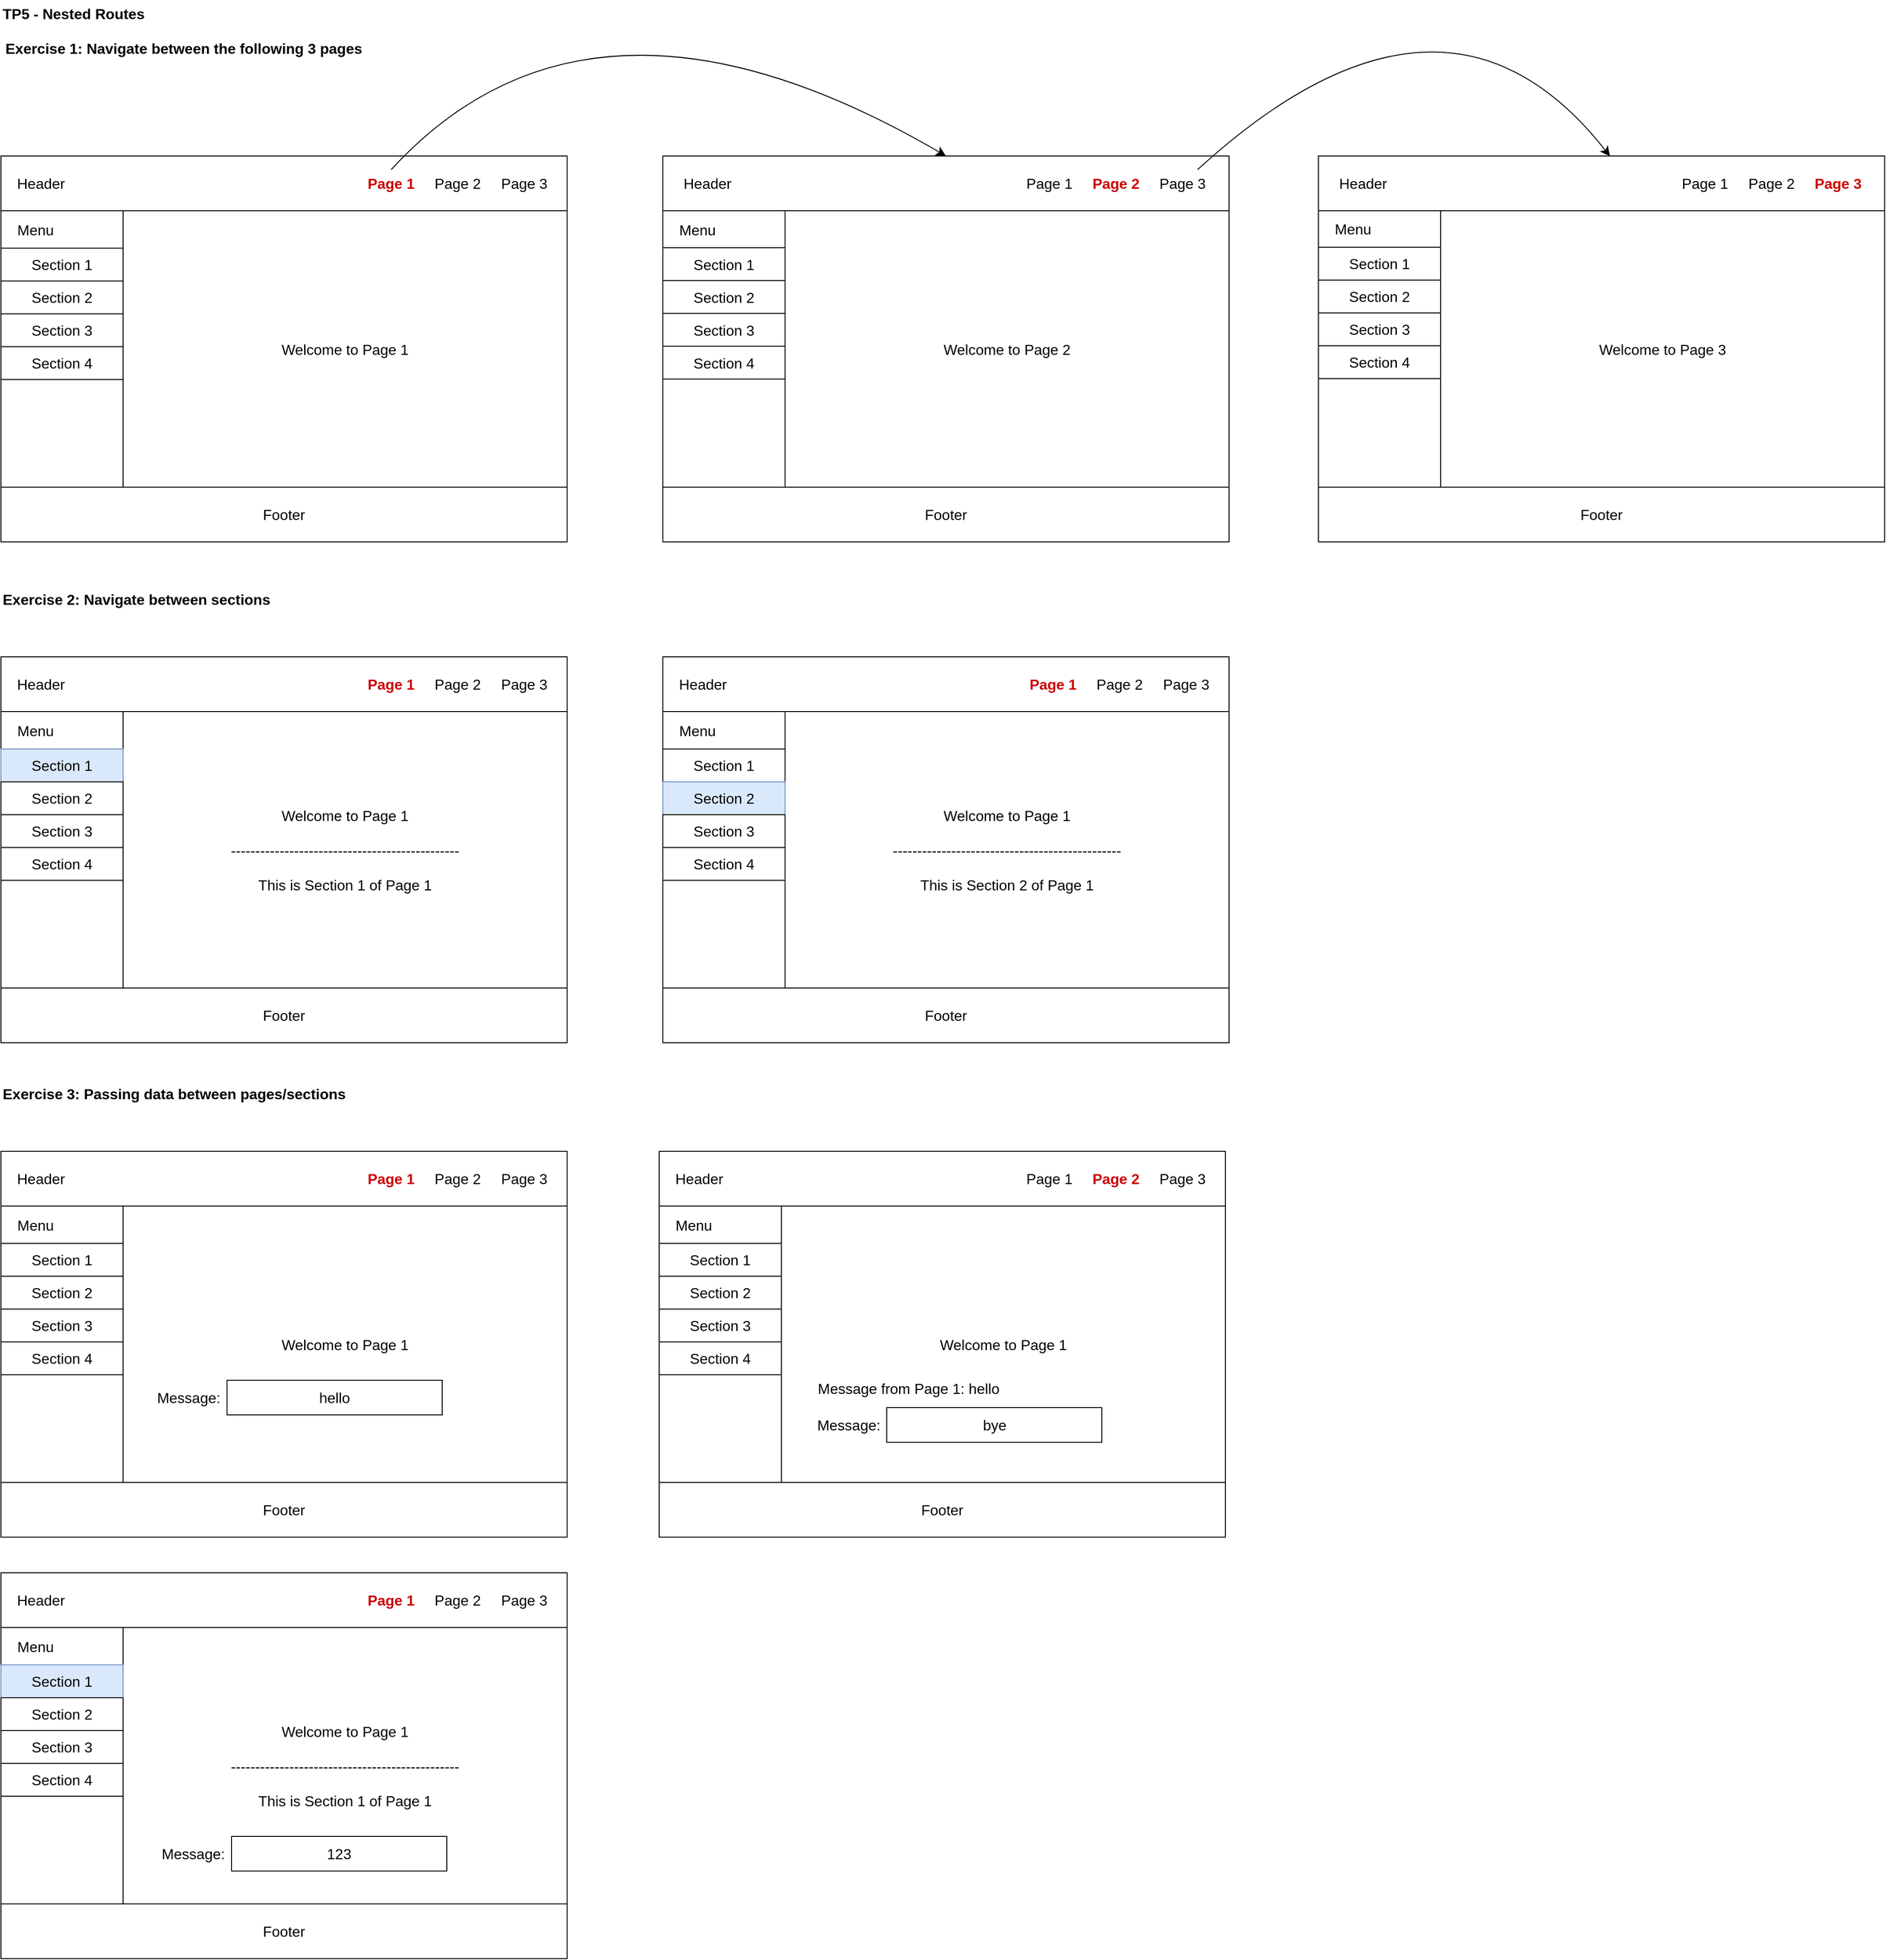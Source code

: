 <mxfile version="20.8.10" type="device"><diagram name="Page-1" id="HAjurfXwAb8U0C5EK2-W"><mxGraphModel dx="1480" dy="1186" grid="0" gridSize="10" guides="1" tooltips="1" connect="1" arrows="1" fold="1" page="0" pageScale="1" pageWidth="827" pageHeight="1169" math="0" shadow="0"><root><mxCell id="0"/><mxCell id="1" parent="0"/><mxCell id="55dLa9W22PT6XGCcYvkK-1" value="" style="rounded=0;whiteSpace=wrap;html=1;fontSize=16;" vertex="1" parent="1"><mxGeometry x="-14" y="4" width="621" height="60" as="geometry"/></mxCell><mxCell id="55dLa9W22PT6XGCcYvkK-2" value="" style="rounded=0;whiteSpace=wrap;html=1;fontSize=16;" vertex="1" parent="1"><mxGeometry x="-14" y="64" width="134" height="303" as="geometry"/></mxCell><mxCell id="55dLa9W22PT6XGCcYvkK-3" value="Welcome to Page 1" style="rounded=0;whiteSpace=wrap;html=1;fontSize=16;" vertex="1" parent="1"><mxGeometry x="120" y="64" width="487" height="303" as="geometry"/></mxCell><mxCell id="55dLa9W22PT6XGCcYvkK-4" value="Footer" style="rounded=0;whiteSpace=wrap;html=1;fontSize=16;" vertex="1" parent="1"><mxGeometry x="-14" y="367" width="621" height="60" as="geometry"/></mxCell><mxCell id="55dLa9W22PT6XGCcYvkK-5" value="" style="rounded=0;whiteSpace=wrap;html=1;fontSize=16;" vertex="1" parent="1"><mxGeometry x="712" y="4" width="621" height="60" as="geometry"/></mxCell><mxCell id="55dLa9W22PT6XGCcYvkK-6" value="" style="rounded=0;whiteSpace=wrap;html=1;fontSize=16;" vertex="1" parent="1"><mxGeometry x="712" y="64" width="134" height="303" as="geometry"/></mxCell><mxCell id="55dLa9W22PT6XGCcYvkK-7" value="Welcome to Page 2" style="rounded=0;whiteSpace=wrap;html=1;fontSize=16;" vertex="1" parent="1"><mxGeometry x="846" y="64" width="487" height="303" as="geometry"/></mxCell><mxCell id="55dLa9W22PT6XGCcYvkK-8" value="Footer" style="rounded=0;whiteSpace=wrap;html=1;fontSize=16;" vertex="1" parent="1"><mxGeometry x="712" y="367" width="621" height="60" as="geometry"/></mxCell><mxCell id="55dLa9W22PT6XGCcYvkK-9" value="" style="endArrow=classic;html=1;rounded=0;fontSize=12;startSize=8;endSize=8;curved=1;exitX=0.5;exitY=0;exitDx=0;exitDy=0;entryX=0.5;entryY=0;entryDx=0;entryDy=0;" edge="1" parent="1" source="55dLa9W22PT6XGCcYvkK-15" target="55dLa9W22PT6XGCcYvkK-5"><mxGeometry width="50" height="50" relative="1" as="geometry"><mxPoint x="608" y="216" as="sourcePoint"/><mxPoint x="658" y="166" as="targetPoint"/><Array as="points"><mxPoint x="635" y="-222"/></Array></mxGeometry></mxCell><mxCell id="55dLa9W22PT6XGCcYvkK-10" value="Header" style="text;html=1;strokeColor=none;fillColor=none;align=center;verticalAlign=middle;whiteSpace=wrap;rounded=0;fontSize=16;" vertex="1" parent="1"><mxGeometry y="19" width="60" height="30" as="geometry"/></mxCell><mxCell id="55dLa9W22PT6XGCcYvkK-11" value="Header" style="text;html=1;strokeColor=none;fillColor=none;align=center;verticalAlign=middle;whiteSpace=wrap;rounded=0;fontSize=16;" vertex="1" parent="1"><mxGeometry x="731" y="19" width="60" height="30" as="geometry"/></mxCell><mxCell id="55dLa9W22PT6XGCcYvkK-12" value="Page 1" style="text;html=1;strokeColor=none;fillColor=none;align=center;verticalAlign=middle;whiteSpace=wrap;rounded=0;fontSize=16;" vertex="1" parent="1"><mxGeometry x="1106" y="19" width="60" height="30" as="geometry"/></mxCell><mxCell id="55dLa9W22PT6XGCcYvkK-13" value="Page 2" style="text;html=1;strokeColor=none;fillColor=none;align=center;verticalAlign=middle;whiteSpace=wrap;rounded=0;fontSize=16;fontStyle=1;fontColor=#CC0000;" vertex="1" parent="1"><mxGeometry x="1179" y="19" width="60" height="30" as="geometry"/></mxCell><mxCell id="55dLa9W22PT6XGCcYvkK-30" style="edgeStyle=none;curved=1;rounded=0;orthogonalLoop=1;jettySize=auto;html=1;entryX=0.515;entryY=0.006;entryDx=0;entryDy=0;fontSize=12;fontColor=#CC0000;startSize=8;endSize=8;entryPerimeter=0;" edge="1" parent="1" source="55dLa9W22PT6XGCcYvkK-14" target="55dLa9W22PT6XGCcYvkK-22"><mxGeometry relative="1" as="geometry"><Array as="points"><mxPoint x="1569" y="-228"/></Array></mxGeometry></mxCell><mxCell id="55dLa9W22PT6XGCcYvkK-14" value="Page 3" style="text;html=1;strokeColor=none;fillColor=none;align=center;verticalAlign=middle;whiteSpace=wrap;rounded=0;fontSize=16;" vertex="1" parent="1"><mxGeometry x="1252" y="19" width="60" height="30" as="geometry"/></mxCell><mxCell id="55dLa9W22PT6XGCcYvkK-15" value="Page 1" style="text;html=1;align=center;verticalAlign=middle;whiteSpace=wrap;rounded=0;fontSize=16;fontStyle=1;fontColor=#CC0000;" vertex="1" parent="1"><mxGeometry x="384" y="19" width="60" height="30" as="geometry"/></mxCell><mxCell id="55dLa9W22PT6XGCcYvkK-16" value="Page 2" style="text;html=1;strokeColor=none;fillColor=none;align=center;verticalAlign=middle;whiteSpace=wrap;rounded=0;fontSize=16;" vertex="1" parent="1"><mxGeometry x="457" y="19" width="60" height="30" as="geometry"/></mxCell><mxCell id="55dLa9W22PT6XGCcYvkK-17" value="Page 3" style="text;html=1;strokeColor=none;fillColor=none;align=center;verticalAlign=middle;whiteSpace=wrap;rounded=0;fontSize=16;" vertex="1" parent="1"><mxGeometry x="530" y="19" width="60" height="30" as="geometry"/></mxCell><mxCell id="55dLa9W22PT6XGCcYvkK-18" value="Exercise 1: Navigate between the following 3 pages" style="text;html=1;strokeColor=none;fillColor=none;align=left;verticalAlign=middle;whiteSpace=wrap;rounded=0;fontSize=16;fontColor=#000000;fontStyle=1" vertex="1" parent="1"><mxGeometry x="-11" y="-129" width="493" height="30" as="geometry"/></mxCell><mxCell id="55dLa9W22PT6XGCcYvkK-19" value="TP5 - Nested Routes&amp;nbsp;" style="text;html=1;strokeColor=none;fillColor=none;align=left;verticalAlign=middle;whiteSpace=wrap;rounded=0;fontSize=16;fontColor=#000000;fontStyle=1" vertex="1" parent="1"><mxGeometry x="-14" y="-167" width="224" height="30" as="geometry"/></mxCell><mxCell id="55dLa9W22PT6XGCcYvkK-20" value="Exercise 2: Navigate between sections" style="text;html=1;strokeColor=none;fillColor=none;align=left;verticalAlign=middle;whiteSpace=wrap;rounded=0;fontSize=16;fontColor=#000000;fontStyle=1" vertex="1" parent="1"><mxGeometry x="-14" y="475" width="467" height="30" as="geometry"/></mxCell><mxCell id="55dLa9W22PT6XGCcYvkK-22" value="" style="rounded=0;whiteSpace=wrap;html=1;fontSize=16;" vertex="1" parent="1"><mxGeometry x="1431" y="4" width="621" height="60" as="geometry"/></mxCell><mxCell id="55dLa9W22PT6XGCcYvkK-23" value="" style="rounded=0;whiteSpace=wrap;html=1;fontSize=16;" vertex="1" parent="1"><mxGeometry x="1431" y="64" width="134" height="303" as="geometry"/></mxCell><mxCell id="55dLa9W22PT6XGCcYvkK-24" value="Welcome to Page 3" style="rounded=0;whiteSpace=wrap;html=1;fontSize=16;" vertex="1" parent="1"><mxGeometry x="1565" y="64" width="487" height="303" as="geometry"/></mxCell><mxCell id="55dLa9W22PT6XGCcYvkK-25" value="Footer" style="rounded=0;whiteSpace=wrap;html=1;fontSize=16;" vertex="1" parent="1"><mxGeometry x="1431" y="367" width="621" height="60" as="geometry"/></mxCell><mxCell id="55dLa9W22PT6XGCcYvkK-26" value="Header" style="text;html=1;strokeColor=none;fillColor=none;align=center;verticalAlign=middle;whiteSpace=wrap;rounded=0;fontSize=16;" vertex="1" parent="1"><mxGeometry x="1450" y="19" width="60" height="30" as="geometry"/></mxCell><mxCell id="55dLa9W22PT6XGCcYvkK-27" value="Page 1" style="text;html=1;strokeColor=none;fillColor=none;align=center;verticalAlign=middle;whiteSpace=wrap;rounded=0;fontSize=16;" vertex="1" parent="1"><mxGeometry x="1825" y="19" width="60" height="30" as="geometry"/></mxCell><mxCell id="55dLa9W22PT6XGCcYvkK-28" value="Page 2" style="text;html=1;strokeColor=none;fillColor=none;align=center;verticalAlign=middle;whiteSpace=wrap;rounded=0;fontSize=16;fontStyle=0;fontColor=#000000;" vertex="1" parent="1"><mxGeometry x="1898" y="19" width="60" height="30" as="geometry"/></mxCell><mxCell id="55dLa9W22PT6XGCcYvkK-29" value="Page 3" style="text;html=1;strokeColor=none;fillColor=none;align=center;verticalAlign=middle;whiteSpace=wrap;rounded=0;fontSize=16;fontColor=#CC0000;fontStyle=1" vertex="1" parent="1"><mxGeometry x="1971" y="19" width="60" height="30" as="geometry"/></mxCell><mxCell id="55dLa9W22PT6XGCcYvkK-31" value="Section 1" style="rounded=0;whiteSpace=wrap;html=1;fontSize=16;fontColor=#000000;" vertex="1" parent="1"><mxGeometry x="-14" y="105" width="134" height="36" as="geometry"/></mxCell><mxCell id="55dLa9W22PT6XGCcYvkK-32" value="Menu" style="text;html=1;strokeColor=none;fillColor=none;align=center;verticalAlign=middle;whiteSpace=wrap;rounded=0;fontSize=16;fontColor=#000000;" vertex="1" parent="1"><mxGeometry x="-6" y="70" width="60" height="30" as="geometry"/></mxCell><mxCell id="55dLa9W22PT6XGCcYvkK-33" value="Section 2" style="rounded=0;whiteSpace=wrap;html=1;fontSize=16;fontColor=#000000;" vertex="1" parent="1"><mxGeometry x="-14" y="141" width="134" height="36" as="geometry"/></mxCell><mxCell id="55dLa9W22PT6XGCcYvkK-34" value="Section 3" style="rounded=0;whiteSpace=wrap;html=1;fontSize=16;fontColor=#000000;" vertex="1" parent="1"><mxGeometry x="-14" y="177" width="134" height="36" as="geometry"/></mxCell><mxCell id="55dLa9W22PT6XGCcYvkK-35" value="Section 4" style="rounded=0;whiteSpace=wrap;html=1;fontSize=16;fontColor=#000000;" vertex="1" parent="1"><mxGeometry x="-14" y="213" width="134" height="36" as="geometry"/></mxCell><mxCell id="55dLa9W22PT6XGCcYvkK-36" value="Section 1" style="rounded=0;whiteSpace=wrap;html=1;fontSize=16;fontColor=#000000;" vertex="1" parent="1"><mxGeometry x="712" y="104.5" width="134" height="36" as="geometry"/></mxCell><mxCell id="55dLa9W22PT6XGCcYvkK-37" value="Menu" style="text;html=1;strokeColor=none;fillColor=none;align=center;verticalAlign=middle;whiteSpace=wrap;rounded=0;fontSize=16;fontColor=#000000;" vertex="1" parent="1"><mxGeometry x="720" y="69.5" width="60" height="30" as="geometry"/></mxCell><mxCell id="55dLa9W22PT6XGCcYvkK-38" value="Section 2" style="rounded=0;whiteSpace=wrap;html=1;fontSize=16;fontColor=#000000;" vertex="1" parent="1"><mxGeometry x="712" y="140.5" width="134" height="36" as="geometry"/></mxCell><mxCell id="55dLa9W22PT6XGCcYvkK-39" value="Section 3" style="rounded=0;whiteSpace=wrap;html=1;fontSize=16;fontColor=#000000;" vertex="1" parent="1"><mxGeometry x="712" y="176.5" width="134" height="36" as="geometry"/></mxCell><mxCell id="55dLa9W22PT6XGCcYvkK-40" value="Section 4" style="rounded=0;whiteSpace=wrap;html=1;fontSize=16;fontColor=#000000;" vertex="1" parent="1"><mxGeometry x="712" y="212.5" width="134" height="36" as="geometry"/></mxCell><mxCell id="55dLa9W22PT6XGCcYvkK-41" value="Section 1" style="rounded=0;whiteSpace=wrap;html=1;fontSize=16;fontColor=#000000;" vertex="1" parent="1"><mxGeometry x="1431" y="104" width="134" height="36" as="geometry"/></mxCell><mxCell id="55dLa9W22PT6XGCcYvkK-42" value="Menu" style="text;html=1;strokeColor=none;fillColor=none;align=center;verticalAlign=middle;whiteSpace=wrap;rounded=0;fontSize=16;fontColor=#000000;" vertex="1" parent="1"><mxGeometry x="1439" y="69" width="60" height="30" as="geometry"/></mxCell><mxCell id="55dLa9W22PT6XGCcYvkK-43" value="Section 2" style="rounded=0;whiteSpace=wrap;html=1;fontSize=16;fontColor=#000000;" vertex="1" parent="1"><mxGeometry x="1431" y="140" width="134" height="36" as="geometry"/></mxCell><mxCell id="55dLa9W22PT6XGCcYvkK-44" value="Section 3" style="rounded=0;whiteSpace=wrap;html=1;fontSize=16;fontColor=#000000;" vertex="1" parent="1"><mxGeometry x="1431" y="176" width="134" height="36" as="geometry"/></mxCell><mxCell id="55dLa9W22PT6XGCcYvkK-45" value="Section 4" style="rounded=0;whiteSpace=wrap;html=1;fontSize=16;fontColor=#000000;" vertex="1" parent="1"><mxGeometry x="1431" y="212" width="134" height="36" as="geometry"/></mxCell><mxCell id="55dLa9W22PT6XGCcYvkK-46" value="" style="rounded=0;whiteSpace=wrap;html=1;fontSize=16;" vertex="1" parent="1"><mxGeometry x="-14" y="553" width="621" height="60" as="geometry"/></mxCell><mxCell id="55dLa9W22PT6XGCcYvkK-47" value="" style="rounded=0;whiteSpace=wrap;html=1;fontSize=16;" vertex="1" parent="1"><mxGeometry x="-14" y="613" width="134" height="303" as="geometry"/></mxCell><mxCell id="55dLa9W22PT6XGCcYvkK-48" value="Welcome to Page 1&lt;br&gt;&lt;br&gt;-----------------------------------------------&lt;br&gt;&lt;br&gt;This is Section 1 of Page 1" style="rounded=0;whiteSpace=wrap;html=1;fontSize=16;" vertex="1" parent="1"><mxGeometry x="120" y="613" width="487" height="303" as="geometry"/></mxCell><mxCell id="55dLa9W22PT6XGCcYvkK-49" value="Footer" style="rounded=0;whiteSpace=wrap;html=1;fontSize=16;" vertex="1" parent="1"><mxGeometry x="-14" y="916" width="621" height="60" as="geometry"/></mxCell><mxCell id="55dLa9W22PT6XGCcYvkK-50" value="Header" style="text;html=1;strokeColor=none;fillColor=none;align=center;verticalAlign=middle;whiteSpace=wrap;rounded=0;fontSize=16;" vertex="1" parent="1"><mxGeometry y="568" width="60" height="30" as="geometry"/></mxCell><mxCell id="55dLa9W22PT6XGCcYvkK-51" value="Page 1" style="text;html=1;align=center;verticalAlign=middle;whiteSpace=wrap;rounded=0;fontSize=16;fontStyle=1;fontColor=#CC0000;" vertex="1" parent="1"><mxGeometry x="384" y="568" width="60" height="30" as="geometry"/></mxCell><mxCell id="55dLa9W22PT6XGCcYvkK-52" value="Page 2" style="text;html=1;strokeColor=none;fillColor=none;align=center;verticalAlign=middle;whiteSpace=wrap;rounded=0;fontSize=16;" vertex="1" parent="1"><mxGeometry x="457" y="568" width="60" height="30" as="geometry"/></mxCell><mxCell id="55dLa9W22PT6XGCcYvkK-53" value="Page 3" style="text;html=1;strokeColor=none;fillColor=none;align=center;verticalAlign=middle;whiteSpace=wrap;rounded=0;fontSize=16;" vertex="1" parent="1"><mxGeometry x="530" y="568" width="60" height="30" as="geometry"/></mxCell><mxCell id="55dLa9W22PT6XGCcYvkK-54" value="Section 1" style="rounded=0;whiteSpace=wrap;html=1;fontSize=16;fillColor=#dae8fc;strokeColor=#6c8ebf;" vertex="1" parent="1"><mxGeometry x="-14" y="654" width="134" height="36" as="geometry"/></mxCell><mxCell id="55dLa9W22PT6XGCcYvkK-55" value="Menu" style="text;html=1;strokeColor=none;fillColor=none;align=center;verticalAlign=middle;whiteSpace=wrap;rounded=0;fontSize=16;fontColor=#000000;" vertex="1" parent="1"><mxGeometry x="-6" y="619" width="60" height="30" as="geometry"/></mxCell><mxCell id="55dLa9W22PT6XGCcYvkK-56" value="Section 2" style="rounded=0;whiteSpace=wrap;html=1;fontSize=16;fontColor=#000000;" vertex="1" parent="1"><mxGeometry x="-14" y="690" width="134" height="36" as="geometry"/></mxCell><mxCell id="55dLa9W22PT6XGCcYvkK-57" value="Section 3" style="rounded=0;whiteSpace=wrap;html=1;fontSize=16;fontColor=#000000;" vertex="1" parent="1"><mxGeometry x="-14" y="726" width="134" height="36" as="geometry"/></mxCell><mxCell id="55dLa9W22PT6XGCcYvkK-58" value="Section 4" style="rounded=0;whiteSpace=wrap;html=1;fontSize=16;fontColor=#000000;" vertex="1" parent="1"><mxGeometry x="-14" y="762" width="134" height="36" as="geometry"/></mxCell><mxCell id="55dLa9W22PT6XGCcYvkK-59" value="" style="rounded=0;whiteSpace=wrap;html=1;fontSize=16;" vertex="1" parent="1"><mxGeometry x="712" y="553" width="621" height="60" as="geometry"/></mxCell><mxCell id="55dLa9W22PT6XGCcYvkK-60" value="" style="rounded=0;whiteSpace=wrap;html=1;fontSize=16;" vertex="1" parent="1"><mxGeometry x="712" y="613" width="134" height="303" as="geometry"/></mxCell><mxCell id="55dLa9W22PT6XGCcYvkK-61" value="Welcome to Page 1&lt;br&gt;&lt;br&gt;-----------------------------------------------&lt;br&gt;&lt;br&gt;This is Section 2 of Page 1" style="rounded=0;whiteSpace=wrap;html=1;fontSize=16;" vertex="1" parent="1"><mxGeometry x="846" y="613" width="487" height="303" as="geometry"/></mxCell><mxCell id="55dLa9W22PT6XGCcYvkK-62" value="Footer" style="rounded=0;whiteSpace=wrap;html=1;fontSize=16;" vertex="1" parent="1"><mxGeometry x="712" y="916" width="621" height="60" as="geometry"/></mxCell><mxCell id="55dLa9W22PT6XGCcYvkK-63" value="Header" style="text;html=1;strokeColor=none;fillColor=none;align=center;verticalAlign=middle;whiteSpace=wrap;rounded=0;fontSize=16;" vertex="1" parent="1"><mxGeometry x="726" y="568" width="60" height="30" as="geometry"/></mxCell><mxCell id="55dLa9W22PT6XGCcYvkK-64" value="Page 1" style="text;html=1;align=center;verticalAlign=middle;whiteSpace=wrap;rounded=0;fontSize=16;fontStyle=1;fontColor=#CC0000;" vertex="1" parent="1"><mxGeometry x="1110" y="568" width="60" height="30" as="geometry"/></mxCell><mxCell id="55dLa9W22PT6XGCcYvkK-65" value="Page 2" style="text;html=1;strokeColor=none;fillColor=none;align=center;verticalAlign=middle;whiteSpace=wrap;rounded=0;fontSize=16;" vertex="1" parent="1"><mxGeometry x="1183" y="568" width="60" height="30" as="geometry"/></mxCell><mxCell id="55dLa9W22PT6XGCcYvkK-66" value="Page 3" style="text;html=1;strokeColor=none;fillColor=none;align=center;verticalAlign=middle;whiteSpace=wrap;rounded=0;fontSize=16;" vertex="1" parent="1"><mxGeometry x="1256" y="568" width="60" height="30" as="geometry"/></mxCell><mxCell id="55dLa9W22PT6XGCcYvkK-67" value="Section 1" style="rounded=0;whiteSpace=wrap;html=1;fontSize=16;" vertex="1" parent="1"><mxGeometry x="712" y="654" width="134" height="36" as="geometry"/></mxCell><mxCell id="55dLa9W22PT6XGCcYvkK-68" value="Menu" style="text;html=1;strokeColor=none;fillColor=none;align=center;verticalAlign=middle;whiteSpace=wrap;rounded=0;fontSize=16;fontColor=#000000;" vertex="1" parent="1"><mxGeometry x="720" y="619" width="60" height="30" as="geometry"/></mxCell><mxCell id="55dLa9W22PT6XGCcYvkK-69" value="Section 2" style="rounded=0;whiteSpace=wrap;html=1;fontSize=16;fillColor=#dae8fc;strokeColor=#6c8ebf;" vertex="1" parent="1"><mxGeometry x="712" y="690" width="134" height="36" as="geometry"/></mxCell><mxCell id="55dLa9W22PT6XGCcYvkK-70" value="Section 3" style="rounded=0;whiteSpace=wrap;html=1;fontSize=16;fontColor=#000000;" vertex="1" parent="1"><mxGeometry x="712" y="726" width="134" height="36" as="geometry"/></mxCell><mxCell id="55dLa9W22PT6XGCcYvkK-71" value="Section 4" style="rounded=0;whiteSpace=wrap;html=1;fontSize=16;fontColor=#000000;" vertex="1" parent="1"><mxGeometry x="712" y="762" width="134" height="36" as="geometry"/></mxCell><mxCell id="55dLa9W22PT6XGCcYvkK-72" value="Exercise 3: Passing data between pages/sections" style="text;html=1;strokeColor=none;fillColor=none;align=left;verticalAlign=middle;whiteSpace=wrap;rounded=0;fontSize=16;fontColor=#000000;fontStyle=1" vertex="1" parent="1"><mxGeometry x="-14" y="1017" width="467" height="30" as="geometry"/></mxCell><mxCell id="55dLa9W22PT6XGCcYvkK-73" value="" style="rounded=0;whiteSpace=wrap;html=1;fontSize=16;" vertex="1" parent="1"><mxGeometry x="-14" y="1095" width="621" height="60" as="geometry"/></mxCell><mxCell id="55dLa9W22PT6XGCcYvkK-74" value="" style="rounded=0;whiteSpace=wrap;html=1;fontSize=16;" vertex="1" parent="1"><mxGeometry x="-14" y="1155" width="134" height="303" as="geometry"/></mxCell><mxCell id="55dLa9W22PT6XGCcYvkK-75" value="Welcome to Page 1" style="rounded=0;whiteSpace=wrap;html=1;fontSize=16;" vertex="1" parent="1"><mxGeometry x="120" y="1155" width="487" height="303" as="geometry"/></mxCell><mxCell id="55dLa9W22PT6XGCcYvkK-76" value="Footer" style="rounded=0;whiteSpace=wrap;html=1;fontSize=16;" vertex="1" parent="1"><mxGeometry x="-14" y="1458" width="621" height="60" as="geometry"/></mxCell><mxCell id="55dLa9W22PT6XGCcYvkK-77" value="Header" style="text;html=1;strokeColor=none;fillColor=none;align=center;verticalAlign=middle;whiteSpace=wrap;rounded=0;fontSize=16;" vertex="1" parent="1"><mxGeometry y="1110" width="60" height="30" as="geometry"/></mxCell><mxCell id="55dLa9W22PT6XGCcYvkK-78" value="Page 1" style="text;html=1;align=center;verticalAlign=middle;whiteSpace=wrap;rounded=0;fontSize=16;fontStyle=1;fontColor=#CC0000;" vertex="1" parent="1"><mxGeometry x="384" y="1110" width="60" height="30" as="geometry"/></mxCell><mxCell id="55dLa9W22PT6XGCcYvkK-79" value="Page 2" style="text;html=1;strokeColor=none;fillColor=none;align=center;verticalAlign=middle;whiteSpace=wrap;rounded=0;fontSize=16;" vertex="1" parent="1"><mxGeometry x="457" y="1110" width="60" height="30" as="geometry"/></mxCell><mxCell id="55dLa9W22PT6XGCcYvkK-80" value="Page 3" style="text;html=1;strokeColor=none;fillColor=none;align=center;verticalAlign=middle;whiteSpace=wrap;rounded=0;fontSize=16;" vertex="1" parent="1"><mxGeometry x="530" y="1110" width="60" height="30" as="geometry"/></mxCell><mxCell id="55dLa9W22PT6XGCcYvkK-81" value="Section 1" style="rounded=0;whiteSpace=wrap;html=1;fontSize=16;fontColor=#000000;" vertex="1" parent="1"><mxGeometry x="-14" y="1196" width="134" height="36" as="geometry"/></mxCell><mxCell id="55dLa9W22PT6XGCcYvkK-82" value="Menu" style="text;html=1;strokeColor=none;fillColor=none;align=center;verticalAlign=middle;whiteSpace=wrap;rounded=0;fontSize=16;fontColor=#000000;" vertex="1" parent="1"><mxGeometry x="-6" y="1161" width="60" height="30" as="geometry"/></mxCell><mxCell id="55dLa9W22PT6XGCcYvkK-83" value="Section 2" style="rounded=0;whiteSpace=wrap;html=1;fontSize=16;fontColor=#000000;" vertex="1" parent="1"><mxGeometry x="-14" y="1232" width="134" height="36" as="geometry"/></mxCell><mxCell id="55dLa9W22PT6XGCcYvkK-84" value="Section 3" style="rounded=0;whiteSpace=wrap;html=1;fontSize=16;fontColor=#000000;" vertex="1" parent="1"><mxGeometry x="-14" y="1268" width="134" height="36" as="geometry"/></mxCell><mxCell id="55dLa9W22PT6XGCcYvkK-85" value="Section 4" style="rounded=0;whiteSpace=wrap;html=1;fontSize=16;fontColor=#000000;" vertex="1" parent="1"><mxGeometry x="-14" y="1304" width="134" height="36" as="geometry"/></mxCell><mxCell id="55dLa9W22PT6XGCcYvkK-86" value="hello" style="rounded=0;whiteSpace=wrap;html=1;fontSize=16;fontColor=#000000;" vertex="1" parent="1"><mxGeometry x="234" y="1346" width="236" height="38" as="geometry"/></mxCell><mxCell id="55dLa9W22PT6XGCcYvkK-87" value="Message:" style="text;html=1;strokeColor=none;fillColor=none;align=center;verticalAlign=middle;whiteSpace=wrap;rounded=0;fontSize=16;fontColor=#000000;" vertex="1" parent="1"><mxGeometry x="162" y="1350" width="60" height="30" as="geometry"/></mxCell><mxCell id="55dLa9W22PT6XGCcYvkK-88" value="" style="rounded=0;whiteSpace=wrap;html=1;fontSize=16;" vertex="1" parent="1"><mxGeometry x="708" y="1095" width="621" height="60" as="geometry"/></mxCell><mxCell id="55dLa9W22PT6XGCcYvkK-89" value="" style="rounded=0;whiteSpace=wrap;html=1;fontSize=16;" vertex="1" parent="1"><mxGeometry x="708" y="1155" width="134" height="303" as="geometry"/></mxCell><mxCell id="55dLa9W22PT6XGCcYvkK-90" value="Welcome to Page 1" style="rounded=0;whiteSpace=wrap;html=1;fontSize=16;" vertex="1" parent="1"><mxGeometry x="842" y="1155" width="487" height="303" as="geometry"/></mxCell><mxCell id="55dLa9W22PT6XGCcYvkK-91" value="Footer" style="rounded=0;whiteSpace=wrap;html=1;fontSize=16;" vertex="1" parent="1"><mxGeometry x="708" y="1458" width="621" height="60" as="geometry"/></mxCell><mxCell id="55dLa9W22PT6XGCcYvkK-92" value="Header" style="text;html=1;strokeColor=none;fillColor=none;align=center;verticalAlign=middle;whiteSpace=wrap;rounded=0;fontSize=16;" vertex="1" parent="1"><mxGeometry x="722" y="1110" width="60" height="30" as="geometry"/></mxCell><mxCell id="55dLa9W22PT6XGCcYvkK-93" value="Page 1" style="text;html=1;align=center;verticalAlign=middle;whiteSpace=wrap;rounded=0;fontSize=16;fontStyle=0;fontColor=#000000;" vertex="1" parent="1"><mxGeometry x="1106" y="1110" width="60" height="30" as="geometry"/></mxCell><mxCell id="55dLa9W22PT6XGCcYvkK-94" value="Page 2" style="text;html=1;strokeColor=none;fillColor=none;align=center;verticalAlign=middle;whiteSpace=wrap;rounded=0;fontSize=16;fontStyle=1;fontColor=#CC0000;" vertex="1" parent="1"><mxGeometry x="1179" y="1110" width="60" height="30" as="geometry"/></mxCell><mxCell id="55dLa9W22PT6XGCcYvkK-95" value="Page 3" style="text;html=1;strokeColor=none;fillColor=none;align=center;verticalAlign=middle;whiteSpace=wrap;rounded=0;fontSize=16;" vertex="1" parent="1"><mxGeometry x="1252" y="1110" width="60" height="30" as="geometry"/></mxCell><mxCell id="55dLa9W22PT6XGCcYvkK-96" value="Section 1" style="rounded=0;whiteSpace=wrap;html=1;fontSize=16;fontColor=#000000;" vertex="1" parent="1"><mxGeometry x="708" y="1196" width="134" height="36" as="geometry"/></mxCell><mxCell id="55dLa9W22PT6XGCcYvkK-97" value="Menu" style="text;html=1;strokeColor=none;fillColor=none;align=center;verticalAlign=middle;whiteSpace=wrap;rounded=0;fontSize=16;fontColor=#000000;" vertex="1" parent="1"><mxGeometry x="716" y="1161" width="60" height="30" as="geometry"/></mxCell><mxCell id="55dLa9W22PT6XGCcYvkK-98" value="Section 2" style="rounded=0;whiteSpace=wrap;html=1;fontSize=16;fontColor=#000000;" vertex="1" parent="1"><mxGeometry x="708" y="1232" width="134" height="36" as="geometry"/></mxCell><mxCell id="55dLa9W22PT6XGCcYvkK-99" value="Section 3" style="rounded=0;whiteSpace=wrap;html=1;fontSize=16;fontColor=#000000;" vertex="1" parent="1"><mxGeometry x="708" y="1268" width="134" height="36" as="geometry"/></mxCell><mxCell id="55dLa9W22PT6XGCcYvkK-100" value="Section 4" style="rounded=0;whiteSpace=wrap;html=1;fontSize=16;fontColor=#000000;" vertex="1" parent="1"><mxGeometry x="708" y="1304" width="134" height="36" as="geometry"/></mxCell><mxCell id="55dLa9W22PT6XGCcYvkK-101" value="bye" style="rounded=0;whiteSpace=wrap;html=1;fontSize=16;fontColor=#000000;" vertex="1" parent="1"><mxGeometry x="957.5" y="1376" width="236" height="38" as="geometry"/></mxCell><mxCell id="55dLa9W22PT6XGCcYvkK-102" value="Message:" style="text;html=1;strokeColor=none;fillColor=none;align=center;verticalAlign=middle;whiteSpace=wrap;rounded=0;fontSize=16;fontColor=#000000;" vertex="1" parent="1"><mxGeometry x="885.5" y="1380" width="60" height="30" as="geometry"/></mxCell><mxCell id="55dLa9W22PT6XGCcYvkK-103" value="Message from Page 1: hello" style="text;html=1;strokeColor=none;fillColor=none;align=left;verticalAlign=middle;whiteSpace=wrap;rounded=0;fontSize=16;fontColor=#000000;" vertex="1" parent="1"><mxGeometry x="880" y="1340" width="311" height="30" as="geometry"/></mxCell><mxCell id="55dLa9W22PT6XGCcYvkK-104" value="" style="rounded=0;whiteSpace=wrap;html=1;fontSize=16;" vertex="1" parent="1"><mxGeometry x="-14" y="1557" width="621" height="60" as="geometry"/></mxCell><mxCell id="55dLa9W22PT6XGCcYvkK-105" value="" style="rounded=0;whiteSpace=wrap;html=1;fontSize=16;" vertex="1" parent="1"><mxGeometry x="-14" y="1617" width="134" height="303" as="geometry"/></mxCell><mxCell id="55dLa9W22PT6XGCcYvkK-106" value="Welcome to Page 1&lt;br&gt;&lt;br&gt;-----------------------------------------------&lt;br&gt;&lt;br&gt;This is Section 1 of Page 1" style="rounded=0;whiteSpace=wrap;html=1;fontSize=16;" vertex="1" parent="1"><mxGeometry x="120" y="1617" width="487" height="303" as="geometry"/></mxCell><mxCell id="55dLa9W22PT6XGCcYvkK-107" value="Footer" style="rounded=0;whiteSpace=wrap;html=1;fontSize=16;" vertex="1" parent="1"><mxGeometry x="-14" y="1920" width="621" height="60" as="geometry"/></mxCell><mxCell id="55dLa9W22PT6XGCcYvkK-108" value="Header" style="text;html=1;strokeColor=none;fillColor=none;align=center;verticalAlign=middle;whiteSpace=wrap;rounded=0;fontSize=16;" vertex="1" parent="1"><mxGeometry y="1572" width="60" height="30" as="geometry"/></mxCell><mxCell id="55dLa9W22PT6XGCcYvkK-109" value="Page 1" style="text;html=1;align=center;verticalAlign=middle;whiteSpace=wrap;rounded=0;fontSize=16;fontStyle=1;fontColor=#CC0000;" vertex="1" parent="1"><mxGeometry x="384" y="1572" width="60" height="30" as="geometry"/></mxCell><mxCell id="55dLa9W22PT6XGCcYvkK-110" value="Page 2" style="text;html=1;strokeColor=none;fillColor=none;align=center;verticalAlign=middle;whiteSpace=wrap;rounded=0;fontSize=16;" vertex="1" parent="1"><mxGeometry x="457" y="1572" width="60" height="30" as="geometry"/></mxCell><mxCell id="55dLa9W22PT6XGCcYvkK-111" value="Page 3" style="text;html=1;strokeColor=none;fillColor=none;align=center;verticalAlign=middle;whiteSpace=wrap;rounded=0;fontSize=16;" vertex="1" parent="1"><mxGeometry x="530" y="1572" width="60" height="30" as="geometry"/></mxCell><mxCell id="55dLa9W22PT6XGCcYvkK-112" value="Section 1" style="rounded=0;whiteSpace=wrap;html=1;fontSize=16;fillColor=#dae8fc;strokeColor=#6c8ebf;" vertex="1" parent="1"><mxGeometry x="-14" y="1658" width="134" height="36" as="geometry"/></mxCell><mxCell id="55dLa9W22PT6XGCcYvkK-113" value="Menu" style="text;html=1;strokeColor=none;fillColor=none;align=center;verticalAlign=middle;whiteSpace=wrap;rounded=0;fontSize=16;fontColor=#000000;" vertex="1" parent="1"><mxGeometry x="-6" y="1623" width="60" height="30" as="geometry"/></mxCell><mxCell id="55dLa9W22PT6XGCcYvkK-114" value="Section 2" style="rounded=0;whiteSpace=wrap;html=1;fontSize=16;fontColor=#000000;" vertex="1" parent="1"><mxGeometry x="-14" y="1694" width="134" height="36" as="geometry"/></mxCell><mxCell id="55dLa9W22PT6XGCcYvkK-115" value="Section 3" style="rounded=0;whiteSpace=wrap;html=1;fontSize=16;fontColor=#000000;" vertex="1" parent="1"><mxGeometry x="-14" y="1730" width="134" height="36" as="geometry"/></mxCell><mxCell id="55dLa9W22PT6XGCcYvkK-116" value="Section 4" style="rounded=0;whiteSpace=wrap;html=1;fontSize=16;fontColor=#000000;" vertex="1" parent="1"><mxGeometry x="-14" y="1766" width="134" height="36" as="geometry"/></mxCell><mxCell id="55dLa9W22PT6XGCcYvkK-117" value="123" style="rounded=0;whiteSpace=wrap;html=1;fontSize=16;fontColor=#000000;" vertex="1" parent="1"><mxGeometry x="239" y="1846" width="236" height="38" as="geometry"/></mxCell><mxCell id="55dLa9W22PT6XGCcYvkK-118" value="Message:" style="text;html=1;strokeColor=none;fillColor=none;align=center;verticalAlign=middle;whiteSpace=wrap;rounded=0;fontSize=16;fontColor=#000000;" vertex="1" parent="1"><mxGeometry x="167" y="1850" width="60" height="30" as="geometry"/></mxCell></root></mxGraphModel></diagram></mxfile>